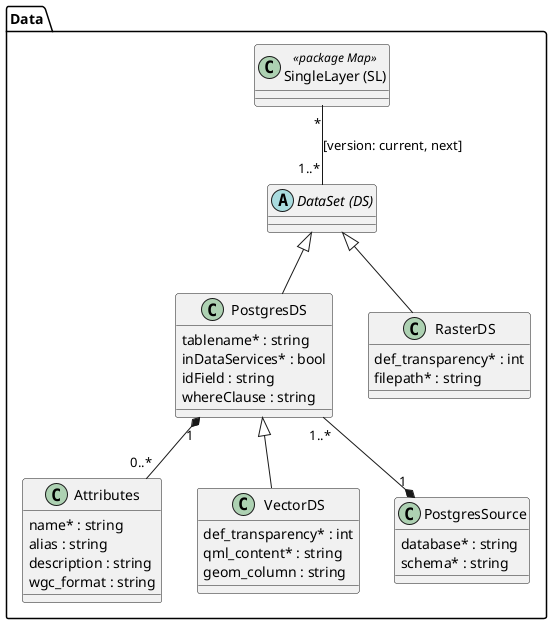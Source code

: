 @startuml

package Data {

  class "SingleLayer (SL)" as sl << package Map >>

  abstract class "DataSet (DS)" as ds
  
  class "PostgresDS" as pds {
    tablename* : string
    inDataServices* : bool
    idField : string
    whereClause : string
  }
  
  class "Attributes" as attr {
    name* : string
    alias : string
    description : string
    wgc_format : string
  }
  
  class "VectorDS" as vds {
    def_transparency* : int
    qml_content* : string
    geom_column : string
  }
  
  class "RasterDS" as rds {
    def_transparency* : int
    filepath* : string
  }
  
  class "PostgresSource" as pgsrc {
    database* : string
    schema* : string
  }
  
  ds <|-- rds
  ds <|-- pds
  pds <|-- vds

  sl "*" -- "1..*" ds : [version: current, next]
  
  pds "1..*" --* "1" pgsrc
  pds "1" *-- "0..*" attr
}

@enduml
